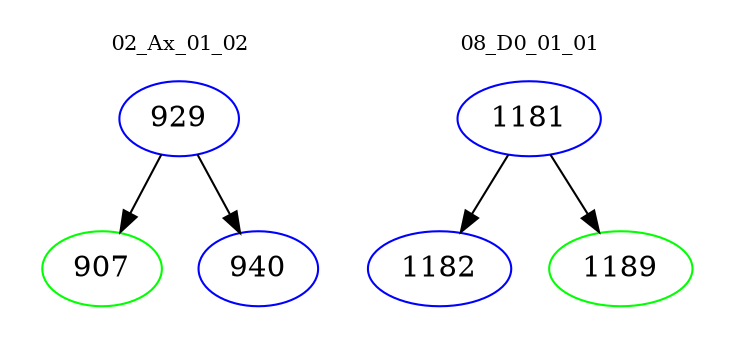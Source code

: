 digraph{
subgraph cluster_0 {
color = white
label = "02_Ax_01_02";
fontsize=10;
T0_929 [label="929", color="blue"]
T0_929 -> T0_907 [color="black"]
T0_907 [label="907", color="green"]
T0_929 -> T0_940 [color="black"]
T0_940 [label="940", color="blue"]
}
subgraph cluster_1 {
color = white
label = "08_D0_01_01";
fontsize=10;
T1_1181 [label="1181", color="blue"]
T1_1181 -> T1_1182 [color="black"]
T1_1182 [label="1182", color="blue"]
T1_1181 -> T1_1189 [color="black"]
T1_1189 [label="1189", color="green"]
}
}
